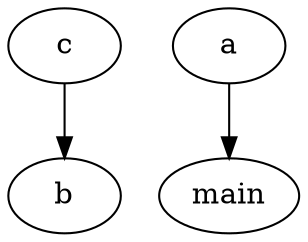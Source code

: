 
digraph callgraph {
  N1 [ label = "b", flag = false ];

  N0 [ label = "c", flag = false ];
  N0 -> N1 ;

  N2 [ label = "a", flag = false ];
  N2 -> N3 ;

  N3 [ label = "main", flag = false ];

}
